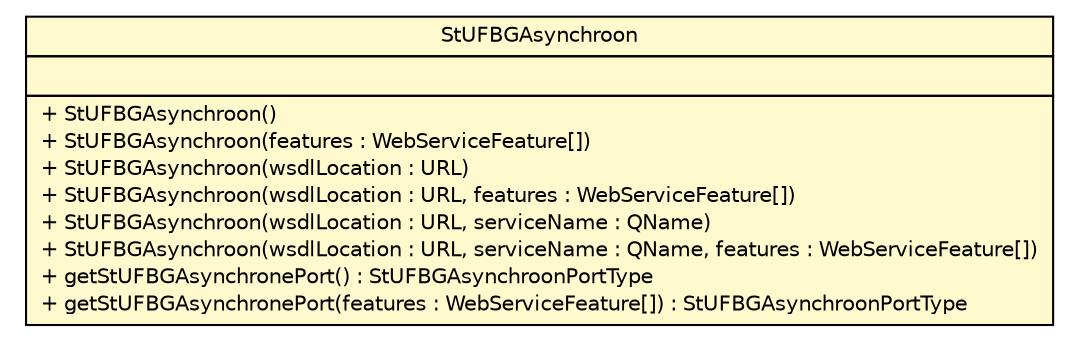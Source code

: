 #!/usr/local/bin/dot
#
# Class diagram 
# Generated by UMLGraph version R5_6-24-gf6e263 (http://www.umlgraph.org/)
#

digraph G {
	edge [fontname="Helvetica",fontsize=10,labelfontname="Helvetica",labelfontsize=10];
	node [fontname="Helvetica",fontsize=10,shape=plaintext];
	nodesep=0.25;
	ranksep=0.5;
	// nl.egem.stuf.sector.bg._0204.StUFBGAsynchroon
	c195199 [label=<<table title="nl.egem.stuf.sector.bg._0204.StUFBGAsynchroon" border="0" cellborder="1" cellspacing="0" cellpadding="2" port="p" bgcolor="lemonChiffon" href="./StUFBGAsynchroon.html">
		<tr><td><table border="0" cellspacing="0" cellpadding="1">
<tr><td align="center" balign="center"> StUFBGAsynchroon </td></tr>
		</table></td></tr>
		<tr><td><table border="0" cellspacing="0" cellpadding="1">
<tr><td align="left" balign="left">  </td></tr>
		</table></td></tr>
		<tr><td><table border="0" cellspacing="0" cellpadding="1">
<tr><td align="left" balign="left"> + StUFBGAsynchroon() </td></tr>
<tr><td align="left" balign="left"> + StUFBGAsynchroon(features : WebServiceFeature[]) </td></tr>
<tr><td align="left" balign="left"> + StUFBGAsynchroon(wsdlLocation : URL) </td></tr>
<tr><td align="left" balign="left"> + StUFBGAsynchroon(wsdlLocation : URL, features : WebServiceFeature[]) </td></tr>
<tr><td align="left" balign="left"> + StUFBGAsynchroon(wsdlLocation : URL, serviceName : QName) </td></tr>
<tr><td align="left" balign="left"> + StUFBGAsynchroon(wsdlLocation : URL, serviceName : QName, features : WebServiceFeature[]) </td></tr>
<tr><td align="left" balign="left"> + getStUFBGAsynchronePort() : StUFBGAsynchroonPortType </td></tr>
<tr><td align="left" balign="left"> + getStUFBGAsynchronePort(features : WebServiceFeature[]) : StUFBGAsynchroonPortType </td></tr>
		</table></td></tr>
		</table>>, URL="./StUFBGAsynchroon.html", fontname="Helvetica", fontcolor="black", fontsize=10.0];
}

